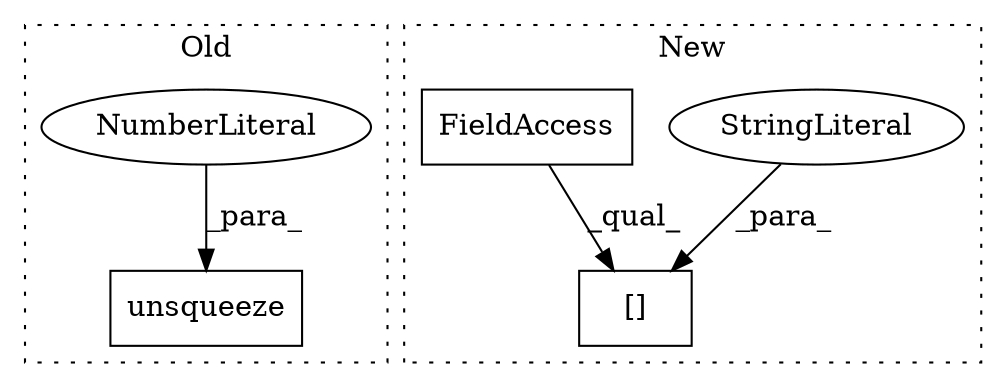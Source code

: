 digraph G {
subgraph cluster0 {
1 [label="unsqueeze" a="32" s="3799,3810" l="10,1" shape="box"];
3 [label="NumberLiteral" a="34" s="3809" l="1" shape="ellipse"];
label = "Old";
style="dotted";
}
subgraph cluster1 {
2 [label="[]" a="2" s="3362,3381" l="11,1" shape="box"];
4 [label="StringLiteral" a="45" s="3373" l="8" shape="ellipse"];
5 [label="FieldAccess" a="22" s="3362" l="10" shape="box"];
label = "New";
style="dotted";
}
3 -> 1 [label="_para_"];
4 -> 2 [label="_para_"];
5 -> 2 [label="_qual_"];
}